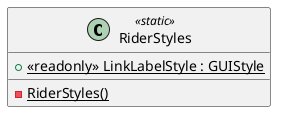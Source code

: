@startuml
class RiderStyles <<static>> {
    {static} - RiderStyles()
    + {static} <<readonly>> LinkLabelStyle : GUIStyle
}
@enduml
